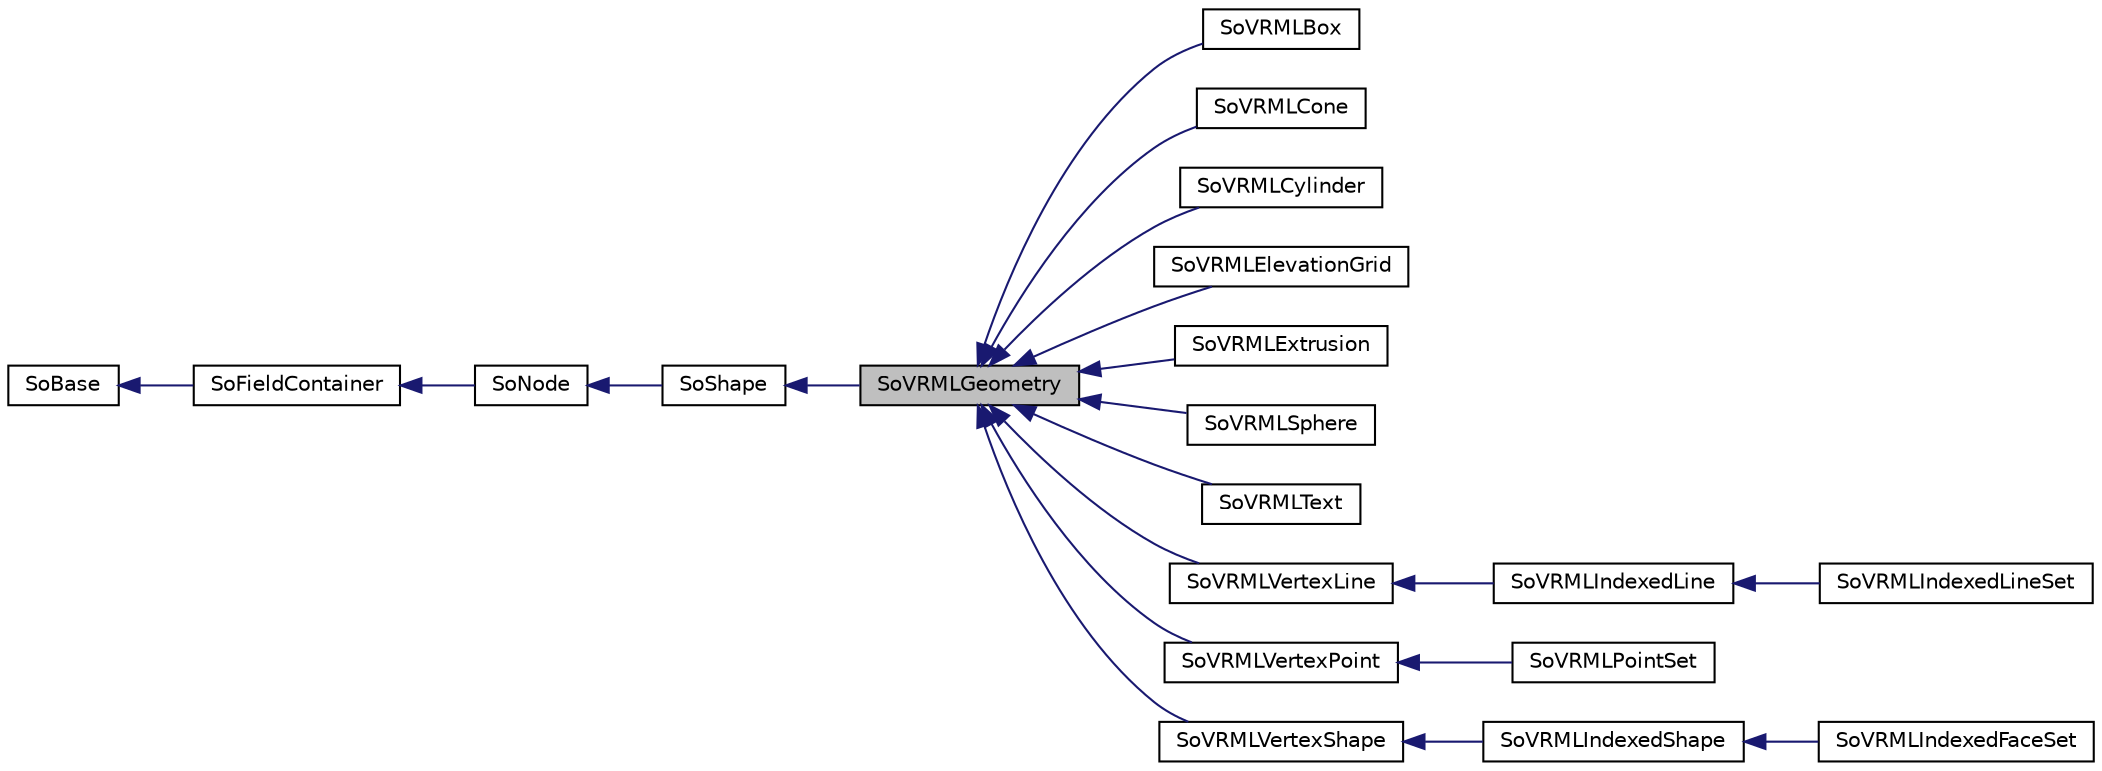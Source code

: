 digraph "SoVRMLGeometry"
{
 // LATEX_PDF_SIZE
  edge [fontname="Helvetica",fontsize="10",labelfontname="Helvetica",labelfontsize="10"];
  node [fontname="Helvetica",fontsize="10",shape=record];
  rankdir="LR";
  Node1 [label="SoVRMLGeometry",height=0.2,width=0.4,color="black", fillcolor="grey75", style="filled", fontcolor="black",tooltip=" "];
  Node2 -> Node1 [dir="back",color="midnightblue",fontsize="10",style="solid",fontname="Helvetica"];
  Node2 [label="SoShape",height=0.2,width=0.4,color="black", fillcolor="white", style="filled",URL="$classSoShape.html",tooltip="The SoShape class is the superclass for geometry shapes."];
  Node3 -> Node2 [dir="back",color="midnightblue",fontsize="10",style="solid",fontname="Helvetica"];
  Node3 [label="SoNode",height=0.2,width=0.4,color="black", fillcolor="white", style="filled",URL="$classSoNode.html",tooltip="The SoNode class is the base class for nodes used in scene graphs."];
  Node4 -> Node3 [dir="back",color="midnightblue",fontsize="10",style="solid",fontname="Helvetica"];
  Node4 [label="SoFieldContainer",height=0.2,width=0.4,color="black", fillcolor="white", style="filled",URL="$classSoFieldContainer.html",tooltip="The SoFieldContainer class is a base class for all classes that contain fields."];
  Node5 -> Node4 [dir="back",color="midnightblue",fontsize="10",style="solid",fontname="Helvetica"];
  Node5 [label="SoBase",height=0.2,width=0.4,color="black", fillcolor="white", style="filled",URL="$classSoBase.html",tooltip="The SoBase class is the top-level superclass for a number of class-hierarchies."];
  Node1 -> Node6 [dir="back",color="midnightblue",fontsize="10",style="solid",fontname="Helvetica"];
  Node6 [label="SoVRMLBox",height=0.2,width=0.4,color="black", fillcolor="white", style="filled",URL="$classSoVRMLBox.html",tooltip=" "];
  Node1 -> Node7 [dir="back",color="midnightblue",fontsize="10",style="solid",fontname="Helvetica"];
  Node7 [label="SoVRMLCone",height=0.2,width=0.4,color="black", fillcolor="white", style="filled",URL="$classSoVRMLCone.html",tooltip=" "];
  Node1 -> Node8 [dir="back",color="midnightblue",fontsize="10",style="solid",fontname="Helvetica"];
  Node8 [label="SoVRMLCylinder",height=0.2,width=0.4,color="black", fillcolor="white", style="filled",URL="$classSoVRMLCylinder.html",tooltip=" "];
  Node1 -> Node9 [dir="back",color="midnightblue",fontsize="10",style="solid",fontname="Helvetica"];
  Node9 [label="SoVRMLElevationGrid",height=0.2,width=0.4,color="black", fillcolor="white", style="filled",URL="$classSoVRMLElevationGrid.html",tooltip=" "];
  Node1 -> Node10 [dir="back",color="midnightblue",fontsize="10",style="solid",fontname="Helvetica"];
  Node10 [label="SoVRMLExtrusion",height=0.2,width=0.4,color="black", fillcolor="white", style="filled",URL="$classSoVRMLExtrusion.html",tooltip=" "];
  Node1 -> Node11 [dir="back",color="midnightblue",fontsize="10",style="solid",fontname="Helvetica"];
  Node11 [label="SoVRMLSphere",height=0.2,width=0.4,color="black", fillcolor="white", style="filled",URL="$classSoVRMLSphere.html",tooltip=" "];
  Node1 -> Node12 [dir="back",color="midnightblue",fontsize="10",style="solid",fontname="Helvetica"];
  Node12 [label="SoVRMLText",height=0.2,width=0.4,color="black", fillcolor="white", style="filled",URL="$classSoVRMLText.html",tooltip=" "];
  Node1 -> Node13 [dir="back",color="midnightblue",fontsize="10",style="solid",fontname="Helvetica"];
  Node13 [label="SoVRMLVertexLine",height=0.2,width=0.4,color="black", fillcolor="white", style="filled",URL="$classSoVRMLVertexLine.html",tooltip=" "];
  Node13 -> Node14 [dir="back",color="midnightblue",fontsize="10",style="solid",fontname="Helvetica"];
  Node14 [label="SoVRMLIndexedLine",height=0.2,width=0.4,color="black", fillcolor="white", style="filled",URL="$classSoVRMLIndexedLine.html",tooltip=" "];
  Node14 -> Node15 [dir="back",color="midnightblue",fontsize="10",style="solid",fontname="Helvetica"];
  Node15 [label="SoVRMLIndexedLineSet",height=0.2,width=0.4,color="black", fillcolor="white", style="filled",URL="$classSoVRMLIndexedLineSet.html",tooltip=" "];
  Node1 -> Node16 [dir="back",color="midnightblue",fontsize="10",style="solid",fontname="Helvetica"];
  Node16 [label="SoVRMLVertexPoint",height=0.2,width=0.4,color="black", fillcolor="white", style="filled",URL="$classSoVRMLVertexPoint.html",tooltip=" "];
  Node16 -> Node17 [dir="back",color="midnightblue",fontsize="10",style="solid",fontname="Helvetica"];
  Node17 [label="SoVRMLPointSet",height=0.2,width=0.4,color="black", fillcolor="white", style="filled",URL="$classSoVRMLPointSet.html",tooltip=" "];
  Node1 -> Node18 [dir="back",color="midnightblue",fontsize="10",style="solid",fontname="Helvetica"];
  Node18 [label="SoVRMLVertexShape",height=0.2,width=0.4,color="black", fillcolor="white", style="filled",URL="$classSoVRMLVertexShape.html",tooltip=" "];
  Node18 -> Node19 [dir="back",color="midnightblue",fontsize="10",style="solid",fontname="Helvetica"];
  Node19 [label="SoVRMLIndexedShape",height=0.2,width=0.4,color="black", fillcolor="white", style="filled",URL="$classSoVRMLIndexedShape.html",tooltip=" "];
  Node19 -> Node20 [dir="back",color="midnightblue",fontsize="10",style="solid",fontname="Helvetica"];
  Node20 [label="SoVRMLIndexedFaceSet",height=0.2,width=0.4,color="black", fillcolor="white", style="filled",URL="$classSoVRMLIndexedFaceSet.html",tooltip=" "];
}
